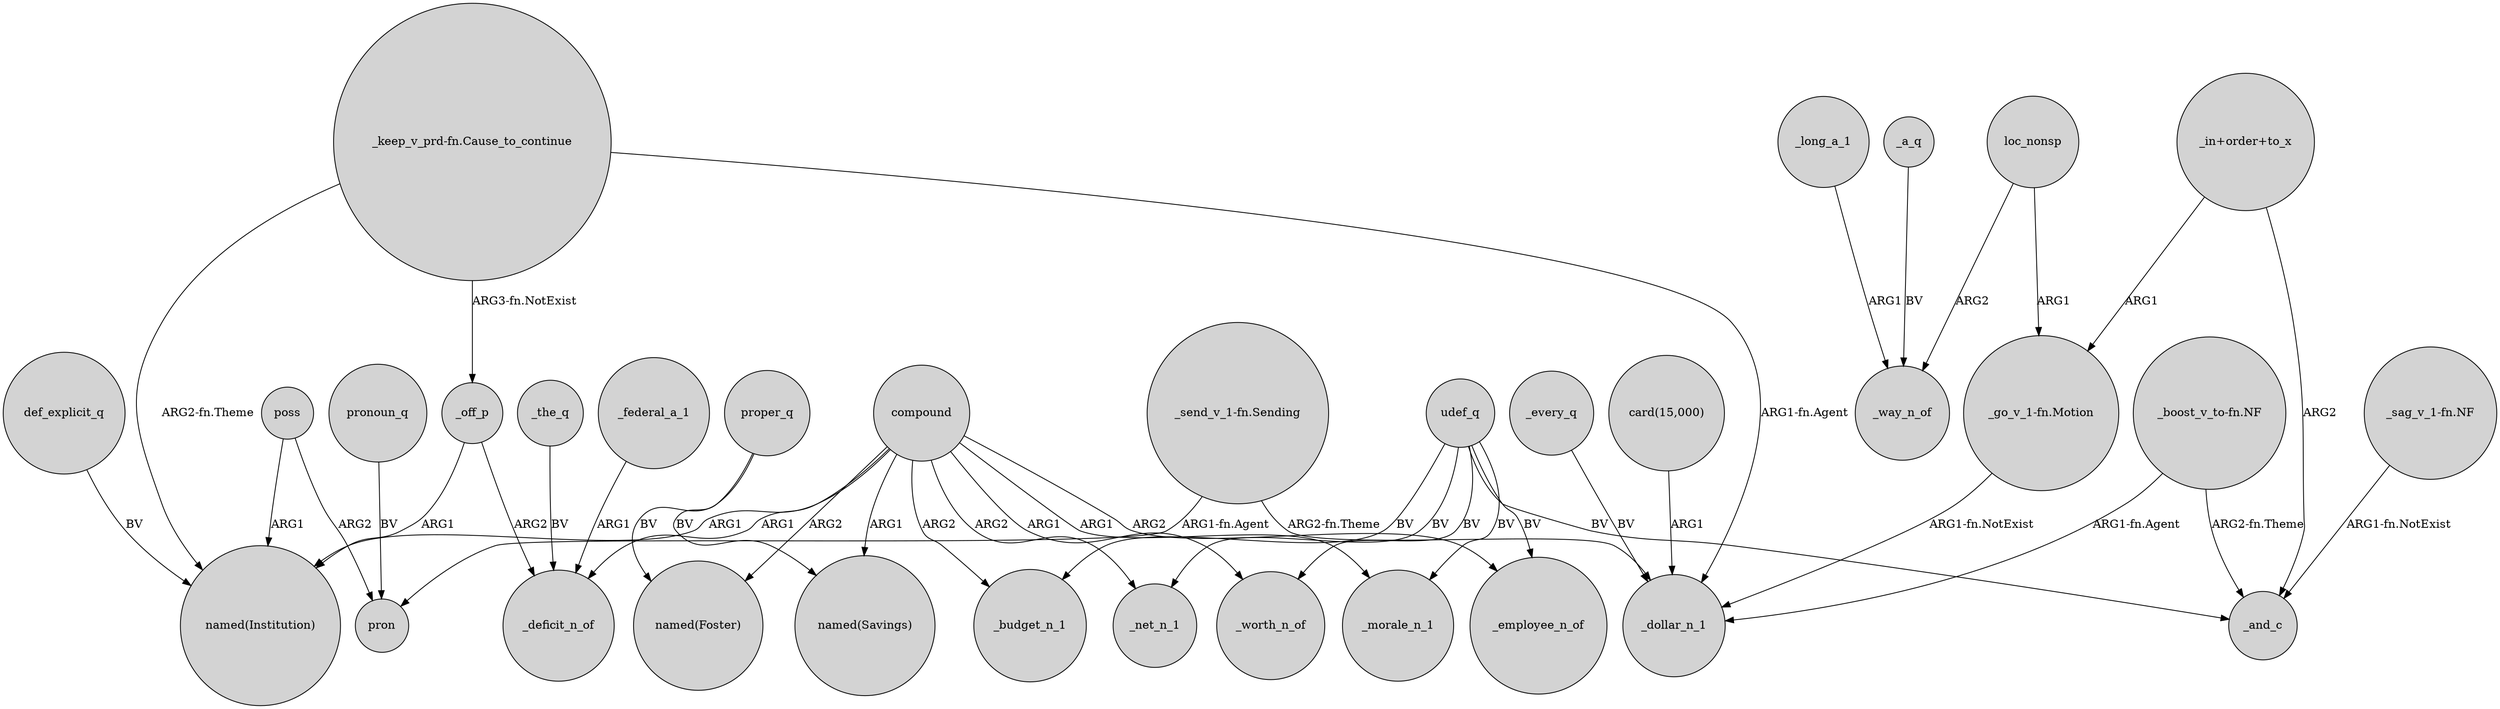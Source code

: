 digraph {
	node [shape=circle style=filled]
	loc_nonsp -> "_go_v_1-fn.Motion" [label=ARG1]
	compound -> "named(Foster)" [label=ARG2]
	_off_p -> _deficit_n_of [label=ARG2]
	udef_q -> _morale_n_1 [label=BV]
	"_sag_v_1-fn.NF" -> _and_c [label="ARG1-fn.NotExist"]
	compound -> "named(Institution)" [label=ARG1]
	poss -> pron [label=ARG2]
	udef_q -> _employee_n_of [label=BV]
	"_send_v_1-fn.Sending" -> _dollar_n_1 [label="ARG2-fn.Theme"]
	compound -> _employee_n_of [label=ARG2]
	compound -> "named(Savings)" [label=ARG1]
	proper_q -> "named(Foster)" [label=BV]
	_federal_a_1 -> _deficit_n_of [label=ARG1]
	compound -> _budget_n_1 [label=ARG2]
	_long_a_1 -> _way_n_of [label=ARG1]
	"_keep_v_prd-fn.Cause_to_continue" -> _dollar_n_1 [label="ARG1-fn.Agent"]
	"_send_v_1-fn.Sending" -> pron [label="ARG1-fn.Agent"]
	compound -> _worth_n_of [label=ARG1]
	compound -> _morale_n_1 [label=ARG1]
	pronoun_q -> pron [label=BV]
	loc_nonsp -> _way_n_of [label=ARG2]
	"_boost_v_to-fn.NF" -> _dollar_n_1 [label="ARG1-fn.Agent"]
	"_go_v_1-fn.Motion" -> _dollar_n_1 [label="ARG1-fn.NotExist"]
	compound -> _net_n_1 [label=ARG2]
	"_keep_v_prd-fn.Cause_to_continue" -> "named(Institution)" [label="ARG2-fn.Theme"]
	compound -> _deficit_n_of [label=ARG1]
	udef_q -> _budget_n_1 [label=BV]
	"_keep_v_prd-fn.Cause_to_continue" -> _off_p [label="ARG3-fn.NotExist"]
	proper_q -> "named(Savings)" [label=BV]
	udef_q -> _net_n_1 [label=BV]
	"_in+order+to_x" -> _and_c [label=ARG2]
	_off_p -> "named(Institution)" [label=ARG1]
	"_in+order+to_x" -> "_go_v_1-fn.Motion" [label=ARG1]
	_the_q -> _deficit_n_of [label=BV]
	_a_q -> _way_n_of [label=BV]
	_every_q -> _dollar_n_1 [label=BV]
	"_boost_v_to-fn.NF" -> _and_c [label="ARG2-fn.Theme"]
	udef_q -> _and_c [label=BV]
	poss -> "named(Institution)" [label=ARG1]
	def_explicit_q -> "named(Institution)" [label=BV]
	"card(15,000)" -> _dollar_n_1 [label=ARG1]
	udef_q -> _worth_n_of [label=BV]
}
